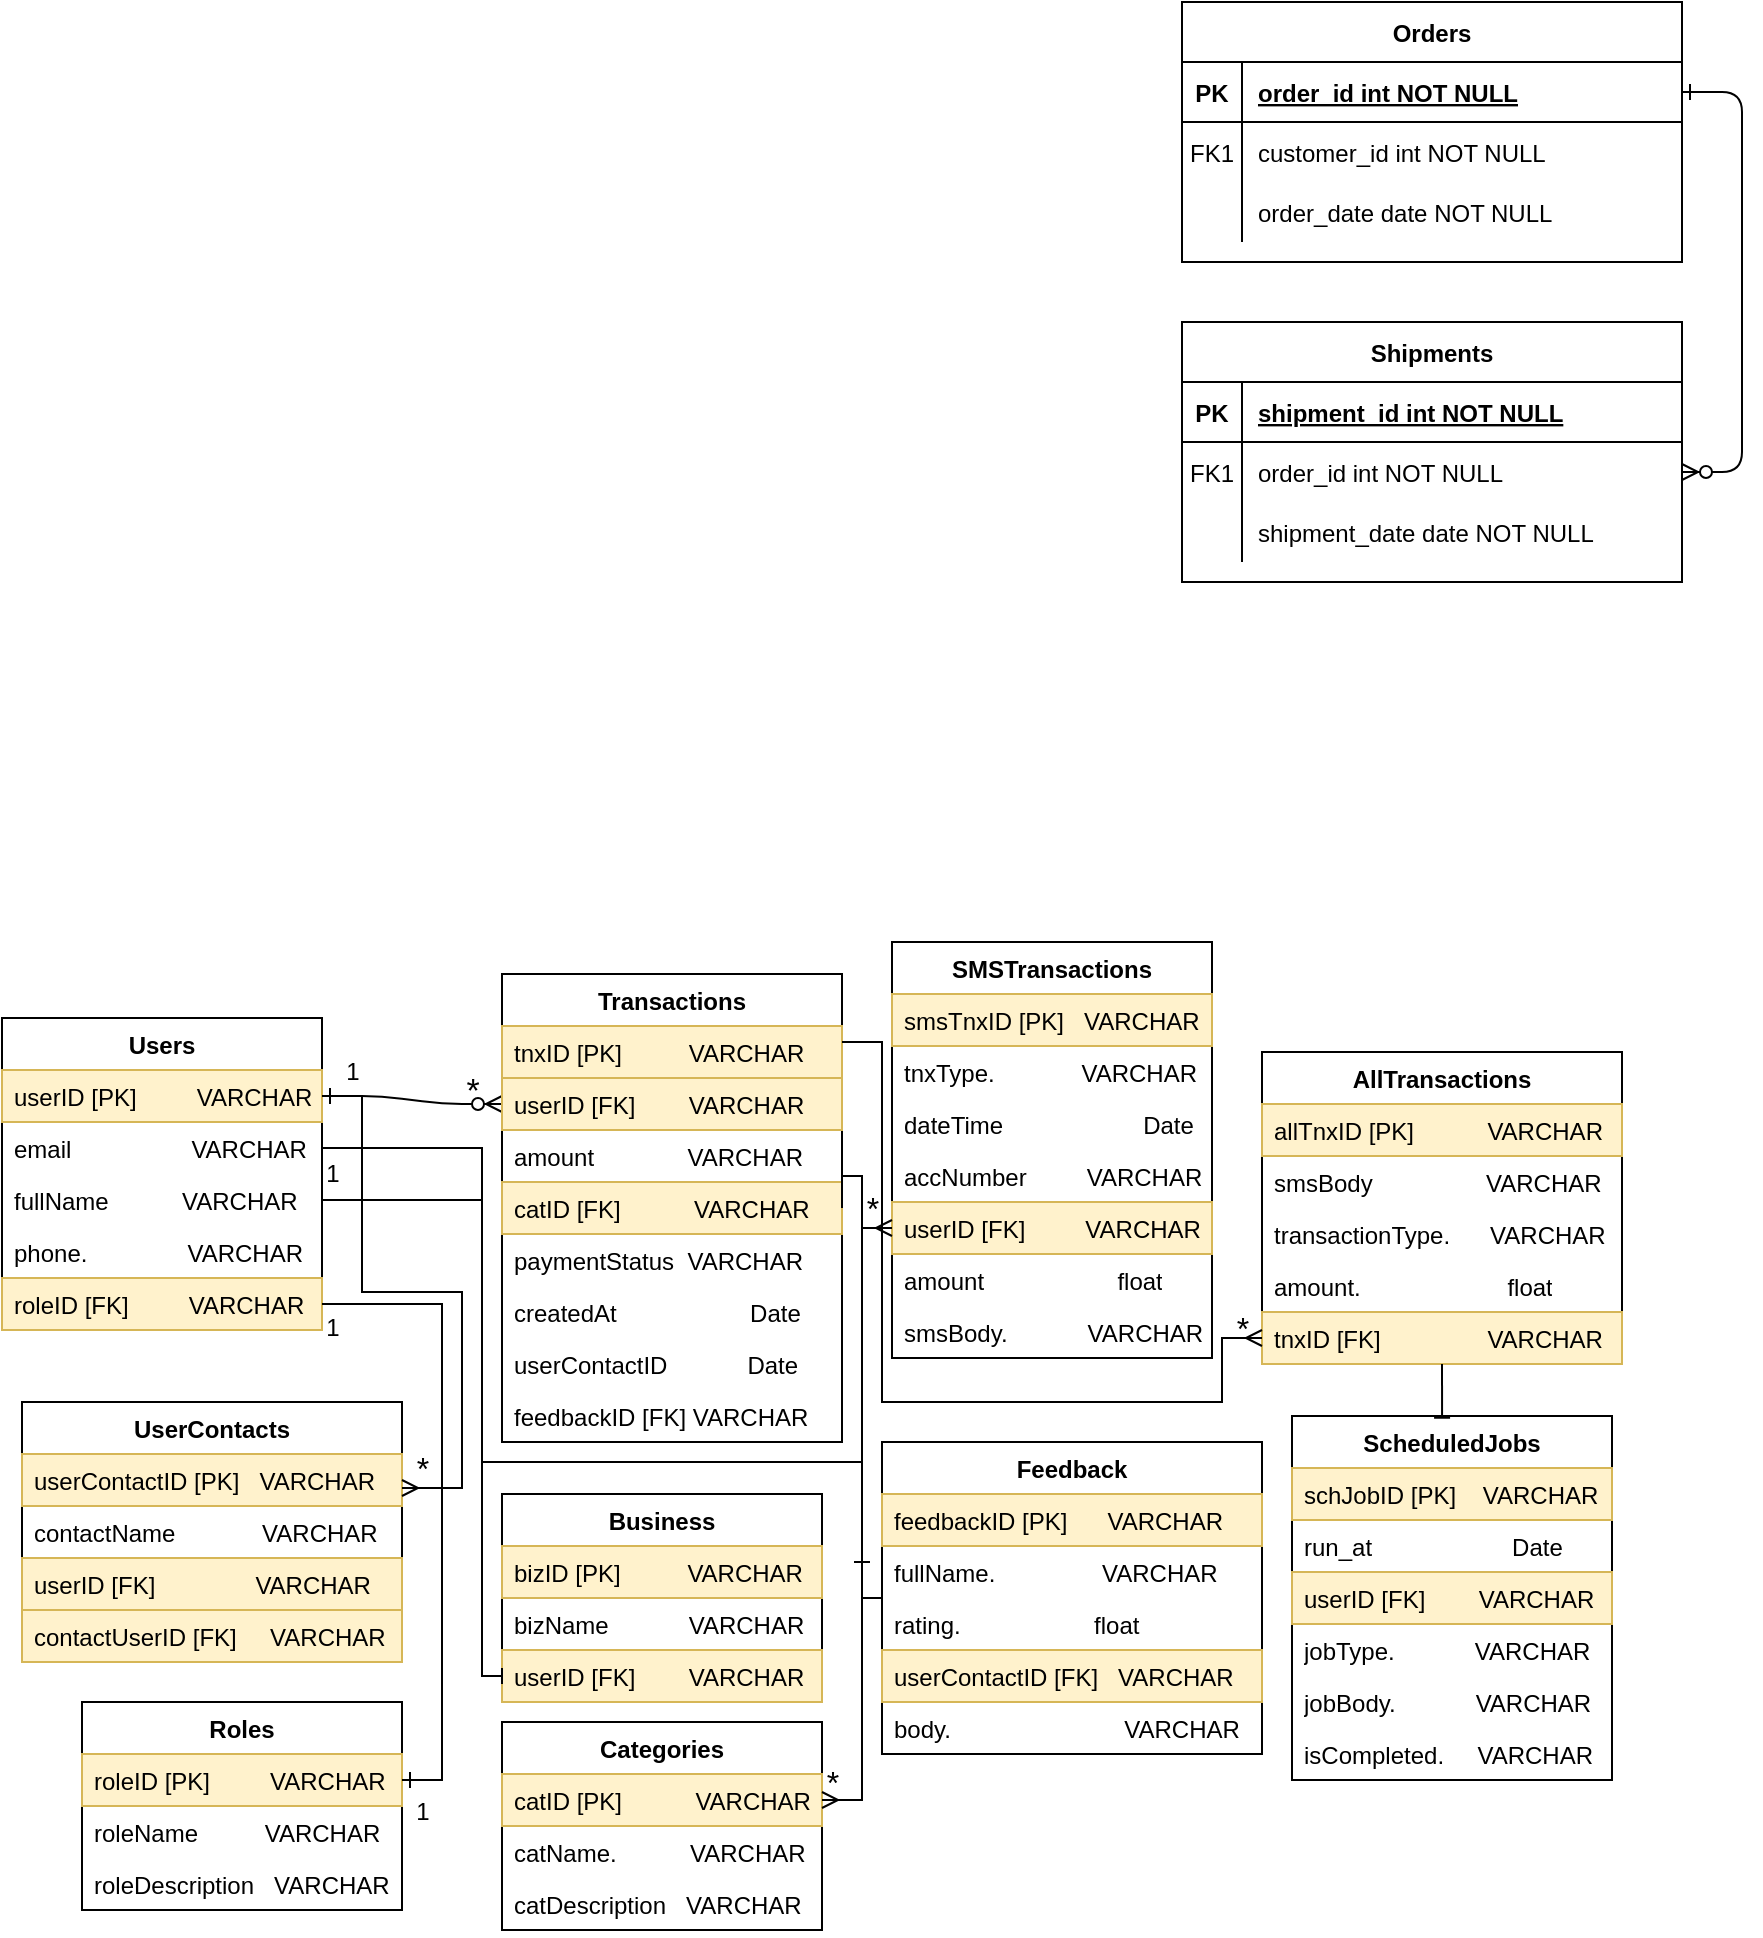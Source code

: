 <mxfile version="24.7.16">
  <diagram id="R2lEEEUBdFMjLlhIrx00" name="Page-1">
    <mxGraphModel dx="1700" dy="1689" grid="1" gridSize="10" guides="1" tooltips="1" connect="1" arrows="1" fold="1" page="1" pageScale="1" pageWidth="850" pageHeight="1100" math="0" shadow="0" extFonts="Permanent Marker^https://fonts.googleapis.com/css?family=Permanent+Marker">
      <root>
        <mxCell id="0" />
        <mxCell id="1" parent="0" />
        <mxCell id="C-vyLk0tnHw3VtMMgP7b-1" value="" style="edgeStyle=entityRelationEdgeStyle;endArrow=ERzeroToMany;startArrow=ERone;endFill=1;startFill=0;exitX=1;exitY=0.5;exitDx=0;exitDy=0;" parent="1" target="js5NAXo-V89AccjbYDYU-14" edge="1" source="js5NAXo-V89AccjbYDYU-62">
          <mxGeometry width="100" height="100" relative="1" as="geometry">
            <mxPoint x="20" y="190" as="sourcePoint" />
            <mxPoint x="105" y="245" as="targetPoint" />
            <Array as="points">
              <mxPoint x="105" y="205" />
              <mxPoint x="75" y="135" />
            </Array>
          </mxGeometry>
        </mxCell>
        <mxCell id="C-vyLk0tnHw3VtMMgP7b-12" value="" style="edgeStyle=entityRelationEdgeStyle;endArrow=ERzeroToMany;startArrow=ERone;endFill=1;startFill=0;" parent="1" source="C-vyLk0tnHw3VtMMgP7b-3" target="C-vyLk0tnHw3VtMMgP7b-17" edge="1">
          <mxGeometry width="100" height="100" relative="1" as="geometry">
            <mxPoint x="440" y="-280" as="sourcePoint" />
            <mxPoint x="500" y="-255" as="targetPoint" />
          </mxGeometry>
        </mxCell>
        <mxCell id="C-vyLk0tnHw3VtMMgP7b-2" value="Orders" style="shape=table;startSize=30;container=1;collapsible=1;childLayout=tableLayout;fixedRows=1;rowLines=0;fontStyle=1;align=center;resizeLast=1;" parent="1" vertex="1">
          <mxGeometry x="490" y="-340" width="250" height="130" as="geometry" />
        </mxCell>
        <mxCell id="C-vyLk0tnHw3VtMMgP7b-3" value="" style="shape=partialRectangle;collapsible=0;dropTarget=0;pointerEvents=0;fillColor=none;points=[[0,0.5],[1,0.5]];portConstraint=eastwest;top=0;left=0;right=0;bottom=1;" parent="C-vyLk0tnHw3VtMMgP7b-2" vertex="1">
          <mxGeometry y="30" width="250" height="30" as="geometry" />
        </mxCell>
        <mxCell id="C-vyLk0tnHw3VtMMgP7b-4" value="PK" style="shape=partialRectangle;overflow=hidden;connectable=0;fillColor=none;top=0;left=0;bottom=0;right=0;fontStyle=1;" parent="C-vyLk0tnHw3VtMMgP7b-3" vertex="1">
          <mxGeometry width="30" height="30" as="geometry">
            <mxRectangle width="30" height="30" as="alternateBounds" />
          </mxGeometry>
        </mxCell>
        <mxCell id="C-vyLk0tnHw3VtMMgP7b-5" value="order_id int NOT NULL " style="shape=partialRectangle;overflow=hidden;connectable=0;fillColor=none;top=0;left=0;bottom=0;right=0;align=left;spacingLeft=6;fontStyle=5;" parent="C-vyLk0tnHw3VtMMgP7b-3" vertex="1">
          <mxGeometry x="30" width="220" height="30" as="geometry">
            <mxRectangle width="220" height="30" as="alternateBounds" />
          </mxGeometry>
        </mxCell>
        <mxCell id="C-vyLk0tnHw3VtMMgP7b-6" value="" style="shape=partialRectangle;collapsible=0;dropTarget=0;pointerEvents=0;fillColor=none;points=[[0,0.5],[1,0.5]];portConstraint=eastwest;top=0;left=0;right=0;bottom=0;" parent="C-vyLk0tnHw3VtMMgP7b-2" vertex="1">
          <mxGeometry y="60" width="250" height="30" as="geometry" />
        </mxCell>
        <mxCell id="C-vyLk0tnHw3VtMMgP7b-7" value="FK1" style="shape=partialRectangle;overflow=hidden;connectable=0;fillColor=none;top=0;left=0;bottom=0;right=0;" parent="C-vyLk0tnHw3VtMMgP7b-6" vertex="1">
          <mxGeometry width="30" height="30" as="geometry">
            <mxRectangle width="30" height="30" as="alternateBounds" />
          </mxGeometry>
        </mxCell>
        <mxCell id="C-vyLk0tnHw3VtMMgP7b-8" value="customer_id int NOT NULL" style="shape=partialRectangle;overflow=hidden;connectable=0;fillColor=none;top=0;left=0;bottom=0;right=0;align=left;spacingLeft=6;" parent="C-vyLk0tnHw3VtMMgP7b-6" vertex="1">
          <mxGeometry x="30" width="220" height="30" as="geometry">
            <mxRectangle width="220" height="30" as="alternateBounds" />
          </mxGeometry>
        </mxCell>
        <mxCell id="C-vyLk0tnHw3VtMMgP7b-9" value="" style="shape=partialRectangle;collapsible=0;dropTarget=0;pointerEvents=0;fillColor=none;points=[[0,0.5],[1,0.5]];portConstraint=eastwest;top=0;left=0;right=0;bottom=0;" parent="C-vyLk0tnHw3VtMMgP7b-2" vertex="1">
          <mxGeometry y="90" width="250" height="30" as="geometry" />
        </mxCell>
        <mxCell id="C-vyLk0tnHw3VtMMgP7b-10" value="" style="shape=partialRectangle;overflow=hidden;connectable=0;fillColor=none;top=0;left=0;bottom=0;right=0;" parent="C-vyLk0tnHw3VtMMgP7b-9" vertex="1">
          <mxGeometry width="30" height="30" as="geometry">
            <mxRectangle width="30" height="30" as="alternateBounds" />
          </mxGeometry>
        </mxCell>
        <mxCell id="C-vyLk0tnHw3VtMMgP7b-11" value="order_date date NOT NULL" style="shape=partialRectangle;overflow=hidden;connectable=0;fillColor=none;top=0;left=0;bottom=0;right=0;align=left;spacingLeft=6;" parent="C-vyLk0tnHw3VtMMgP7b-9" vertex="1">
          <mxGeometry x="30" width="220" height="30" as="geometry">
            <mxRectangle width="220" height="30" as="alternateBounds" />
          </mxGeometry>
        </mxCell>
        <mxCell id="C-vyLk0tnHw3VtMMgP7b-13" value="Shipments" style="shape=table;startSize=30;container=1;collapsible=1;childLayout=tableLayout;fixedRows=1;rowLines=0;fontStyle=1;align=center;resizeLast=1;" parent="1" vertex="1">
          <mxGeometry x="490" y="-180" width="250" height="130" as="geometry" />
        </mxCell>
        <mxCell id="C-vyLk0tnHw3VtMMgP7b-14" value="" style="shape=partialRectangle;collapsible=0;dropTarget=0;pointerEvents=0;fillColor=none;points=[[0,0.5],[1,0.5]];portConstraint=eastwest;top=0;left=0;right=0;bottom=1;" parent="C-vyLk0tnHw3VtMMgP7b-13" vertex="1">
          <mxGeometry y="30" width="250" height="30" as="geometry" />
        </mxCell>
        <mxCell id="C-vyLk0tnHw3VtMMgP7b-15" value="PK" style="shape=partialRectangle;overflow=hidden;connectable=0;fillColor=none;top=0;left=0;bottom=0;right=0;fontStyle=1;" parent="C-vyLk0tnHw3VtMMgP7b-14" vertex="1">
          <mxGeometry width="30" height="30" as="geometry">
            <mxRectangle width="30" height="30" as="alternateBounds" />
          </mxGeometry>
        </mxCell>
        <mxCell id="C-vyLk0tnHw3VtMMgP7b-16" value="shipment_id int NOT NULL " style="shape=partialRectangle;overflow=hidden;connectable=0;fillColor=none;top=0;left=0;bottom=0;right=0;align=left;spacingLeft=6;fontStyle=5;" parent="C-vyLk0tnHw3VtMMgP7b-14" vertex="1">
          <mxGeometry x="30" width="220" height="30" as="geometry">
            <mxRectangle width="220" height="30" as="alternateBounds" />
          </mxGeometry>
        </mxCell>
        <mxCell id="C-vyLk0tnHw3VtMMgP7b-17" value="" style="shape=partialRectangle;collapsible=0;dropTarget=0;pointerEvents=0;fillColor=none;points=[[0,0.5],[1,0.5]];portConstraint=eastwest;top=0;left=0;right=0;bottom=0;" parent="C-vyLk0tnHw3VtMMgP7b-13" vertex="1">
          <mxGeometry y="60" width="250" height="30" as="geometry" />
        </mxCell>
        <mxCell id="C-vyLk0tnHw3VtMMgP7b-18" value="FK1" style="shape=partialRectangle;overflow=hidden;connectable=0;fillColor=none;top=0;left=0;bottom=0;right=0;" parent="C-vyLk0tnHw3VtMMgP7b-17" vertex="1">
          <mxGeometry width="30" height="30" as="geometry">
            <mxRectangle width="30" height="30" as="alternateBounds" />
          </mxGeometry>
        </mxCell>
        <mxCell id="C-vyLk0tnHw3VtMMgP7b-19" value="order_id int NOT NULL" style="shape=partialRectangle;overflow=hidden;connectable=0;fillColor=none;top=0;left=0;bottom=0;right=0;align=left;spacingLeft=6;" parent="C-vyLk0tnHw3VtMMgP7b-17" vertex="1">
          <mxGeometry x="30" width="220" height="30" as="geometry">
            <mxRectangle width="220" height="30" as="alternateBounds" />
          </mxGeometry>
        </mxCell>
        <mxCell id="C-vyLk0tnHw3VtMMgP7b-20" value="" style="shape=partialRectangle;collapsible=0;dropTarget=0;pointerEvents=0;fillColor=none;points=[[0,0.5],[1,0.5]];portConstraint=eastwest;top=0;left=0;right=0;bottom=0;" parent="C-vyLk0tnHw3VtMMgP7b-13" vertex="1">
          <mxGeometry y="90" width="250" height="30" as="geometry" />
        </mxCell>
        <mxCell id="C-vyLk0tnHw3VtMMgP7b-21" value="" style="shape=partialRectangle;overflow=hidden;connectable=0;fillColor=none;top=0;left=0;bottom=0;right=0;" parent="C-vyLk0tnHw3VtMMgP7b-20" vertex="1">
          <mxGeometry width="30" height="30" as="geometry">
            <mxRectangle width="30" height="30" as="alternateBounds" />
          </mxGeometry>
        </mxCell>
        <mxCell id="C-vyLk0tnHw3VtMMgP7b-22" value="shipment_date date NOT NULL" style="shape=partialRectangle;overflow=hidden;connectable=0;fillColor=none;top=0;left=0;bottom=0;right=0;align=left;spacingLeft=6;" parent="C-vyLk0tnHw3VtMMgP7b-20" vertex="1">
          <mxGeometry x="30" width="220" height="30" as="geometry">
            <mxRectangle width="220" height="30" as="alternateBounds" />
          </mxGeometry>
        </mxCell>
        <mxCell id="js5NAXo-V89AccjbYDYU-11" value="Transactions" style="swimlane;fontStyle=1;align=center;verticalAlign=top;childLayout=stackLayout;horizontal=1;startSize=26;horizontalStack=0;resizeParent=1;resizeParentMax=0;resizeLast=0;collapsible=1;marginBottom=0;whiteSpace=wrap;html=1;" parent="1" vertex="1">
          <mxGeometry x="150" y="146" width="170" height="234" as="geometry">
            <mxRectangle x="160" y="130" width="110" height="30" as="alternateBounds" />
          </mxGeometry>
        </mxCell>
        <mxCell id="js5NAXo-V89AccjbYDYU-12" value="tnxID [PK] &amp;nbsp; &amp;nbsp; &amp;nbsp; &amp;nbsp; &amp;nbsp;VARCHAR" style="text;strokeColor=#d6b656;fillColor=#fff2cc;align=left;verticalAlign=top;spacingLeft=4;spacingRight=4;overflow=hidden;rotatable=0;points=[[0,0.5],[1,0.5]];portConstraint=eastwest;whiteSpace=wrap;html=1;" parent="js5NAXo-V89AccjbYDYU-11" vertex="1">
          <mxGeometry y="26" width="170" height="26" as="geometry" />
        </mxCell>
        <mxCell id="js5NAXo-V89AccjbYDYU-14" value="userID [FK] &amp;nbsp; &amp;nbsp; &amp;nbsp; &amp;nbsp;VARCHAR" style="text;align=left;verticalAlign=top;spacingLeft=4;spacingRight=4;overflow=hidden;rotatable=0;points=[[0,0.5],[1,0.5]];portConstraint=eastwest;whiteSpace=wrap;html=1;fillColor=#fff2cc;strokeColor=#d6b656;" parent="js5NAXo-V89AccjbYDYU-11" vertex="1">
          <mxGeometry y="52" width="170" height="26" as="geometry" />
        </mxCell>
        <mxCell id="js5NAXo-V89AccjbYDYU-16" value="amount &amp;nbsp; &amp;nbsp; &amp;nbsp; &amp;nbsp; &amp;nbsp; &amp;nbsp; &amp;nbsp;VARCHAR" style="text;align=left;verticalAlign=top;spacingLeft=4;spacingRight=4;overflow=hidden;rotatable=0;points=[[0,0.5],[1,0.5]];portConstraint=eastwest;whiteSpace=wrap;html=1;" parent="js5NAXo-V89AccjbYDYU-11" vertex="1">
          <mxGeometry y="78" width="170" height="26" as="geometry" />
        </mxCell>
        <mxCell id="js5NAXo-V89AccjbYDYU-17" value="catID [FK] &amp;nbsp; &amp;nbsp; &amp;nbsp; &amp;nbsp; &amp;nbsp; VARCHAR" style="text;align=left;verticalAlign=top;spacingLeft=4;spacingRight=4;overflow=hidden;rotatable=0;points=[[0,0.5],[1,0.5]];portConstraint=eastwest;whiteSpace=wrap;html=1;fillColor=#fff2cc;strokeColor=#d6b656;" parent="js5NAXo-V89AccjbYDYU-11" vertex="1">
          <mxGeometry y="104" width="170" height="26" as="geometry" />
        </mxCell>
        <mxCell id="js5NAXo-V89AccjbYDYU-18" value="paymentStatus &amp;nbsp;VARCHAR" style="text;align=left;verticalAlign=top;spacingLeft=4;spacingRight=4;overflow=hidden;rotatable=0;points=[[0,0.5],[1,0.5]];portConstraint=eastwest;whiteSpace=wrap;html=1;" parent="js5NAXo-V89AccjbYDYU-11" vertex="1">
          <mxGeometry y="130" width="170" height="26" as="geometry" />
        </mxCell>
        <mxCell id="js5NAXo-V89AccjbYDYU-68" value="createdAt &amp;nbsp; &amp;nbsp; &amp;nbsp; &amp;nbsp; &amp;nbsp; &amp;nbsp; &amp;nbsp; &amp;nbsp; &amp;nbsp; &amp;nbsp;Date" style="text;align=left;verticalAlign=top;spacingLeft=4;spacingRight=4;overflow=hidden;rotatable=0;points=[[0,0.5],[1,0.5]];portConstraint=eastwest;whiteSpace=wrap;html=1;" parent="js5NAXo-V89AccjbYDYU-11" vertex="1">
          <mxGeometry y="156" width="170" height="26" as="geometry" />
        </mxCell>
        <mxCell id="js5NAXo-V89AccjbYDYU-69" value="userContactID &amp;nbsp; &amp;nbsp; &amp;nbsp; &amp;nbsp; &amp;nbsp; &amp;nbsp;Date" style="text;align=left;verticalAlign=top;spacingLeft=4;spacingRight=4;overflow=hidden;rotatable=0;points=[[0,0.5],[1,0.5]];portConstraint=eastwest;whiteSpace=wrap;html=1;" parent="js5NAXo-V89AccjbYDYU-11" vertex="1">
          <mxGeometry y="182" width="170" height="26" as="geometry" />
        </mxCell>
        <mxCell id="lqXU695LVpw398-IZ7cR-15" value="feedbackID [FK] VARCHAR" style="text;align=left;verticalAlign=top;spacingLeft=4;spacingRight=4;overflow=hidden;rotatable=0;points=[[0,0.5],[1,0.5]];portConstraint=eastwest;whiteSpace=wrap;html=1;" vertex="1" parent="js5NAXo-V89AccjbYDYU-11">
          <mxGeometry y="208" width="170" height="26" as="geometry" />
        </mxCell>
        <mxCell id="js5NAXo-V89AccjbYDYU-19" value="ScheduledJobs" style="swimlane;fontStyle=1;align=center;verticalAlign=top;childLayout=stackLayout;horizontal=1;startSize=26;horizontalStack=0;resizeParent=1;resizeParentMax=0;resizeLast=0;collapsible=1;marginBottom=0;whiteSpace=wrap;html=1;" parent="1" vertex="1">
          <mxGeometry x="545" y="367" width="160" height="182" as="geometry">
            <mxRectangle x="150" y="426" width="120" height="30" as="alternateBounds" />
          </mxGeometry>
        </mxCell>
        <mxCell id="js5NAXo-V89AccjbYDYU-20" value="schJobID [PK] &amp;nbsp; &amp;nbsp;VARCHAR" style="text;strokeColor=#d6b656;fillColor=#fff2cc;align=left;verticalAlign=top;spacingLeft=4;spacingRight=4;overflow=hidden;rotatable=0;points=[[0,0.5],[1,0.5]];portConstraint=eastwest;whiteSpace=wrap;html=1;" parent="js5NAXo-V89AccjbYDYU-19" vertex="1">
          <mxGeometry y="26" width="160" height="26" as="geometry" />
        </mxCell>
        <mxCell id="js5NAXo-V89AccjbYDYU-22" value="run_at &amp;nbsp; &amp;nbsp; &amp;nbsp; &amp;nbsp; &amp;nbsp; &amp;nbsp; &amp;nbsp; &amp;nbsp; &amp;nbsp; &amp;nbsp; Date" style="text;align=left;verticalAlign=top;spacingLeft=4;spacingRight=4;overflow=hidden;rotatable=0;points=[[0,0.5],[1,0.5]];portConstraint=eastwest;whiteSpace=wrap;html=1;" parent="js5NAXo-V89AccjbYDYU-19" vertex="1">
          <mxGeometry y="52" width="160" height="26" as="geometry" />
        </mxCell>
        <mxCell id="js5NAXo-V89AccjbYDYU-23" value="userID [FK] &amp;nbsp; &amp;nbsp; &amp;nbsp; &amp;nbsp;VARCHAR" style="text;align=left;verticalAlign=top;spacingLeft=4;spacingRight=4;overflow=hidden;rotatable=0;points=[[0,0.5],[1,0.5]];portConstraint=eastwest;whiteSpace=wrap;html=1;fillColor=#fff2cc;strokeColor=#d6b656;" parent="js5NAXo-V89AccjbYDYU-19" vertex="1">
          <mxGeometry y="78" width="160" height="26" as="geometry" />
        </mxCell>
        <mxCell id="js5NAXo-V89AccjbYDYU-24" value="jobType. &amp;nbsp; &amp;nbsp; &amp;nbsp; &amp;nbsp; &amp;nbsp; &amp;nbsp;VARCHAR" style="text;align=left;verticalAlign=top;spacingLeft=4;spacingRight=4;overflow=hidden;rotatable=0;points=[[0,0.5],[1,0.5]];portConstraint=eastwest;whiteSpace=wrap;html=1;" parent="js5NAXo-V89AccjbYDYU-19" vertex="1">
          <mxGeometry y="104" width="160" height="26" as="geometry" />
        </mxCell>
        <mxCell id="js5NAXo-V89AccjbYDYU-25" value="jobBody. &amp;nbsp; &amp;nbsp; &amp;nbsp; &amp;nbsp; &amp;nbsp; &amp;nbsp;VARCHAR" style="text;align=left;verticalAlign=top;spacingLeft=4;spacingRight=4;overflow=hidden;rotatable=0;points=[[0,0.5],[1,0.5]];portConstraint=eastwest;whiteSpace=wrap;html=1;" parent="js5NAXo-V89AccjbYDYU-19" vertex="1">
          <mxGeometry y="130" width="160" height="26" as="geometry" />
        </mxCell>
        <mxCell id="js5NAXo-V89AccjbYDYU-89" value="isCompleted. &amp;nbsp; &amp;nbsp; VARCHAR" style="text;align=left;verticalAlign=top;spacingLeft=4;spacingRight=4;overflow=hidden;rotatable=0;points=[[0,0.5],[1,0.5]];portConstraint=eastwest;whiteSpace=wrap;html=1;" parent="js5NAXo-V89AccjbYDYU-19" vertex="1">
          <mxGeometry y="156" width="160" height="26" as="geometry" />
        </mxCell>
        <mxCell id="lqXU695LVpw398-IZ7cR-27" style="edgeStyle=orthogonalEdgeStyle;rounded=0;orthogonalLoop=1;jettySize=auto;html=1;endArrow=baseDash;endFill=0;" edge="1" parent="1" source="js5NAXo-V89AccjbYDYU-26">
          <mxGeometry relative="1" as="geometry">
            <mxPoint x="330" y="440" as="targetPoint" />
            <Array as="points">
              <mxPoint x="330" y="458" />
            </Array>
          </mxGeometry>
        </mxCell>
        <mxCell id="js5NAXo-V89AccjbYDYU-26" value="Feedback" style="swimlane;fontStyle=1;align=center;verticalAlign=top;childLayout=stackLayout;horizontal=1;startSize=26;horizontalStack=0;resizeParent=1;resizeParentMax=0;resizeLast=0;collapsible=1;marginBottom=0;whiteSpace=wrap;html=1;" parent="1" vertex="1">
          <mxGeometry x="340" y="380" width="190" height="156" as="geometry" />
        </mxCell>
        <mxCell id="js5NAXo-V89AccjbYDYU-27" value="feedbackID [PK] &amp;nbsp; &amp;nbsp; &amp;nbsp;VARCHAR" style="text;strokeColor=#d6b656;fillColor=#fff2cc;align=left;verticalAlign=top;spacingLeft=4;spacingRight=4;overflow=hidden;rotatable=0;points=[[0,0.5],[1,0.5]];portConstraint=eastwest;whiteSpace=wrap;html=1;" parent="js5NAXo-V89AccjbYDYU-26" vertex="1">
          <mxGeometry y="26" width="190" height="26" as="geometry" />
        </mxCell>
        <mxCell id="js5NAXo-V89AccjbYDYU-30" value="fullName. &amp;nbsp; &amp;nbsp; &amp;nbsp; &amp;nbsp; &amp;nbsp; &amp;nbsp; &amp;nbsp; &amp;nbsp;VARCHAR" style="text;align=left;verticalAlign=top;spacingLeft=4;spacingRight=4;overflow=hidden;rotatable=0;points=[[0,0.5],[1,0.5]];portConstraint=eastwest;whiteSpace=wrap;html=1;" parent="js5NAXo-V89AccjbYDYU-26" vertex="1">
          <mxGeometry y="52" width="190" height="26" as="geometry" />
        </mxCell>
        <mxCell id="js5NAXo-V89AccjbYDYU-31" value="rating. &amp;nbsp; &amp;nbsp; &amp;nbsp; &amp;nbsp; &amp;nbsp; &amp;nbsp; &amp;nbsp; &amp;nbsp; &amp;nbsp; &amp;nbsp;float" style="text;align=left;verticalAlign=top;spacingLeft=4;spacingRight=4;overflow=hidden;rotatable=0;points=[[0,0.5],[1,0.5]];portConstraint=eastwest;whiteSpace=wrap;html=1;" parent="js5NAXo-V89AccjbYDYU-26" vertex="1">
          <mxGeometry y="78" width="190" height="26" as="geometry" />
        </mxCell>
        <mxCell id="js5NAXo-V89AccjbYDYU-32" value="&lt;span style=&quot;font-size: 12.0px;&quot;&gt;userContactID [FK] &amp;nbsp;&amp;nbsp;&lt;/span&gt;VARCHAR" style="text;align=left;verticalAlign=top;spacingLeft=4;spacingRight=4;overflow=hidden;rotatable=0;points=[[0,0.5],[1,0.5]];portConstraint=eastwest;whiteSpace=wrap;html=1;fillColor=#fff2cc;strokeColor=#d6b656;" parent="js5NAXo-V89AccjbYDYU-26" vertex="1">
          <mxGeometry y="104" width="190" height="26" as="geometry" />
        </mxCell>
        <mxCell id="lqXU695LVpw398-IZ7cR-2" value="body. &amp;nbsp; &amp;nbsp; &amp;nbsp; &amp;nbsp; &amp;nbsp; &amp;nbsp; &amp;nbsp; &amp;nbsp; &amp;nbsp; &amp;nbsp; &amp;nbsp; &amp;nbsp; &amp;nbsp;VARCHAR" style="text;align=left;verticalAlign=top;spacingLeft=4;spacingRight=4;overflow=hidden;rotatable=0;points=[[0,0.5],[1,0.5]];portConstraint=eastwest;whiteSpace=wrap;html=1;" vertex="1" parent="js5NAXo-V89AccjbYDYU-26">
          <mxGeometry y="130" width="190" height="26" as="geometry" />
        </mxCell>
        <mxCell id="js5NAXo-V89AccjbYDYU-33" value="UserContacts" style="swimlane;fontStyle=1;align=center;verticalAlign=top;childLayout=stackLayout;horizontal=1;startSize=26;horizontalStack=0;resizeParent=1;resizeParentMax=0;resizeLast=0;collapsible=1;marginBottom=0;whiteSpace=wrap;html=1;" parent="1" vertex="1">
          <mxGeometry x="-90" y="360" width="190" height="130" as="geometry" />
        </mxCell>
        <mxCell id="js5NAXo-V89AccjbYDYU-34" value="userContactID [PK] &amp;nbsp; VARCHAR" style="text;strokeColor=#d6b656;fillColor=#fff2cc;align=left;verticalAlign=top;spacingLeft=4;spacingRight=4;overflow=hidden;rotatable=0;points=[[0,0.5],[1,0.5]];portConstraint=eastwest;whiteSpace=wrap;html=1;" parent="js5NAXo-V89AccjbYDYU-33" vertex="1">
          <mxGeometry y="26" width="190" height="26" as="geometry" />
        </mxCell>
        <mxCell id="js5NAXo-V89AccjbYDYU-37" value="contactName &amp;nbsp; &amp;nbsp; &amp;nbsp; &amp;nbsp; &amp;nbsp; &amp;nbsp; VARCHAR" style="text;align=left;verticalAlign=top;spacingLeft=4;spacingRight=4;overflow=hidden;rotatable=0;points=[[0,0.5],[1,0.5]];portConstraint=eastwest;whiteSpace=wrap;html=1;" parent="js5NAXo-V89AccjbYDYU-33" vertex="1">
          <mxGeometry y="52" width="190" height="26" as="geometry" />
        </mxCell>
        <mxCell id="js5NAXo-V89AccjbYDYU-36" value="userID [FK] &amp;nbsp; &amp;nbsp; &amp;nbsp; &amp;nbsp; &amp;nbsp; &amp;nbsp; &amp;nbsp; VARCHAR" style="text;align=left;verticalAlign=top;spacingLeft=4;spacingRight=4;overflow=hidden;rotatable=0;points=[[0,0.5],[1,0.5]];portConstraint=eastwest;whiteSpace=wrap;html=1;fillColor=#fff2cc;strokeColor=#d6b656;" parent="js5NAXo-V89AccjbYDYU-33" vertex="1">
          <mxGeometry y="78" width="190" height="26" as="geometry" />
        </mxCell>
        <mxCell id="js5NAXo-V89AccjbYDYU-39" value="contactUserID [FK] &amp;nbsp; &amp;nbsp; VARCHAR" style="text;align=left;verticalAlign=top;spacingLeft=4;spacingRight=4;overflow=hidden;rotatable=0;points=[[0,0.5],[1,0.5]];portConstraint=eastwest;whiteSpace=wrap;html=1;fillColor=#fff2cc;strokeColor=#d6b656;" parent="js5NAXo-V89AccjbYDYU-33" vertex="1">
          <mxGeometry y="104" width="190" height="26" as="geometry" />
        </mxCell>
        <mxCell id="js5NAXo-V89AccjbYDYU-40" value="AllTransactions" style="swimlane;fontStyle=1;align=center;verticalAlign=top;childLayout=stackLayout;horizontal=1;startSize=26;horizontalStack=0;resizeParent=1;resizeParentMax=0;resizeLast=0;collapsible=1;marginBottom=0;whiteSpace=wrap;html=1;" parent="1" vertex="1">
          <mxGeometry x="530" y="185" width="180" height="156" as="geometry" />
        </mxCell>
        <mxCell id="js5NAXo-V89AccjbYDYU-41" value="allTnxID [PK] &amp;nbsp; &amp;nbsp; &amp;nbsp; &amp;nbsp; &amp;nbsp; VARCHAR" style="text;strokeColor=#d6b656;fillColor=#fff2cc;align=left;verticalAlign=top;spacingLeft=4;spacingRight=4;overflow=hidden;rotatable=0;points=[[0,0.5],[1,0.5]];portConstraint=eastwest;whiteSpace=wrap;html=1;" parent="js5NAXo-V89AccjbYDYU-40" vertex="1">
          <mxGeometry y="26" width="180" height="26" as="geometry" />
        </mxCell>
        <mxCell id="js5NAXo-V89AccjbYDYU-43" value="smsBody &amp;nbsp; &amp;nbsp; &amp;nbsp; &amp;nbsp; &amp;nbsp; &amp;nbsp; &amp;nbsp; &amp;nbsp; VARCHAR" style="text;align=left;verticalAlign=top;spacingLeft=4;spacingRight=4;overflow=hidden;rotatable=0;points=[[0,0.5],[1,0.5]];portConstraint=eastwest;whiteSpace=wrap;html=1;" parent="js5NAXo-V89AccjbYDYU-40" vertex="1">
          <mxGeometry y="52" width="180" height="26" as="geometry" />
        </mxCell>
        <mxCell id="js5NAXo-V89AccjbYDYU-44" value="transactionType. &amp;nbsp; &amp;nbsp; &amp;nbsp;VARCHAR" style="text;align=left;verticalAlign=top;spacingLeft=4;spacingRight=4;overflow=hidden;rotatable=0;points=[[0,0.5],[1,0.5]];portConstraint=eastwest;whiteSpace=wrap;html=1;" parent="js5NAXo-V89AccjbYDYU-40" vertex="1">
          <mxGeometry y="78" width="180" height="26" as="geometry" />
        </mxCell>
        <mxCell id="js5NAXo-V89AccjbYDYU-45" value="amount. &amp;nbsp; &amp;nbsp; &amp;nbsp; &amp;nbsp; &amp;nbsp; &amp;nbsp; &amp;nbsp; &amp;nbsp; &amp;nbsp; &amp;nbsp; &amp;nbsp;float" style="text;align=left;verticalAlign=top;spacingLeft=4;spacingRight=4;overflow=hidden;rotatable=0;points=[[0,0.5],[1,0.5]];portConstraint=eastwest;whiteSpace=wrap;html=1;" parent="js5NAXo-V89AccjbYDYU-40" vertex="1">
          <mxGeometry y="104" width="180" height="26" as="geometry" />
        </mxCell>
        <mxCell id="lqXU695LVpw398-IZ7cR-3" value="tnxID [FK] &amp;nbsp; &amp;nbsp; &amp;nbsp; &amp;nbsp; &amp;nbsp; &amp;nbsp; &amp;nbsp; &amp;nbsp;VARCHAR" style="text;align=left;verticalAlign=top;spacingLeft=4;spacingRight=4;overflow=hidden;rotatable=0;points=[[0,0.5],[1,0.5]];portConstraint=eastwest;whiteSpace=wrap;html=1;fillColor=#fff2cc;strokeColor=#d6b656;" vertex="1" parent="js5NAXo-V89AccjbYDYU-40">
          <mxGeometry y="130" width="180" height="26" as="geometry" />
        </mxCell>
        <mxCell id="js5NAXo-V89AccjbYDYU-47" value="SMSTransactions" style="swimlane;fontStyle=1;align=center;verticalAlign=top;childLayout=stackLayout;horizontal=1;startSize=26;horizontalStack=0;resizeParent=1;resizeParentMax=0;resizeLast=0;collapsible=1;marginBottom=0;whiteSpace=wrap;html=1;" parent="1" vertex="1">
          <mxGeometry x="345" y="130" width="160" height="208" as="geometry" />
        </mxCell>
        <mxCell id="js5NAXo-V89AccjbYDYU-48" value="smsTnxID [PK] &amp;nbsp; VARCHAR" style="text;strokeColor=#d6b656;fillColor=#fff2cc;align=left;verticalAlign=top;spacingLeft=4;spacingRight=4;overflow=hidden;rotatable=0;points=[[0,0.5],[1,0.5]];portConstraint=eastwest;whiteSpace=wrap;html=1;" parent="js5NAXo-V89AccjbYDYU-47" vertex="1">
          <mxGeometry y="26" width="160" height="26" as="geometry" />
        </mxCell>
        <mxCell id="js5NAXo-V89AccjbYDYU-50" value="tnxType. &amp;nbsp; &amp;nbsp; &amp;nbsp; &amp;nbsp; &amp;nbsp; &amp;nbsp; VARCHAR" style="text;align=left;verticalAlign=top;spacingLeft=4;spacingRight=4;overflow=hidden;rotatable=0;points=[[0,0.5],[1,0.5]];portConstraint=eastwest;whiteSpace=wrap;html=1;" parent="js5NAXo-V89AccjbYDYU-47" vertex="1">
          <mxGeometry y="52" width="160" height="26" as="geometry" />
        </mxCell>
        <mxCell id="js5NAXo-V89AccjbYDYU-51" value="dateTime &amp;nbsp; &amp;nbsp; &amp;nbsp; &amp;nbsp; &amp;nbsp; &amp;nbsp; &amp;nbsp; &amp;nbsp; &amp;nbsp; &amp;nbsp; Date" style="text;align=left;verticalAlign=top;spacingLeft=4;spacingRight=4;overflow=hidden;rotatable=0;points=[[0,0.5],[1,0.5]];portConstraint=eastwest;whiteSpace=wrap;html=1;" parent="js5NAXo-V89AccjbYDYU-47" vertex="1">
          <mxGeometry y="78" width="160" height="26" as="geometry" />
        </mxCell>
        <mxCell id="js5NAXo-V89AccjbYDYU-52" value="accNumber &amp;nbsp; &amp;nbsp; &amp;nbsp; &amp;nbsp; VARCHAR" style="text;align=left;verticalAlign=top;spacingLeft=4;spacingRight=4;overflow=hidden;rotatable=0;points=[[0,0.5],[1,0.5]];portConstraint=eastwest;whiteSpace=wrap;html=1;" parent="js5NAXo-V89AccjbYDYU-47" vertex="1">
          <mxGeometry y="104" width="160" height="26" as="geometry" />
        </mxCell>
        <mxCell id="js5NAXo-V89AccjbYDYU-53" value="userID [FK] &amp;nbsp; &amp;nbsp; &amp;nbsp; &amp;nbsp; VARCHAR" style="text;align=left;verticalAlign=top;spacingLeft=4;spacingRight=4;overflow=hidden;rotatable=0;points=[[0,0.5],[1,0.5]];portConstraint=eastwest;whiteSpace=wrap;html=1;fillColor=#fff2cc;strokeColor=#d6b656;" parent="js5NAXo-V89AccjbYDYU-47" vertex="1">
          <mxGeometry y="130" width="160" height="26" as="geometry" />
        </mxCell>
        <mxCell id="js5NAXo-V89AccjbYDYU-86" value="amount &amp;nbsp; &amp;nbsp; &amp;nbsp; &amp;nbsp; &amp;nbsp;&amp;nbsp;&lt;span style=&quot;white-space: pre;&quot;&gt;&#x9;&lt;/span&gt;&lt;span style=&quot;white-space: pre;&quot;&gt;&#x9;&lt;/span&gt;float" style="text;align=left;verticalAlign=top;spacingLeft=4;spacingRight=4;overflow=hidden;rotatable=0;points=[[0,0.5],[1,0.5]];portConstraint=eastwest;whiteSpace=wrap;html=1;" parent="js5NAXo-V89AccjbYDYU-47" vertex="1">
          <mxGeometry y="156" width="160" height="26" as="geometry" />
        </mxCell>
        <mxCell id="js5NAXo-V89AccjbYDYU-87" value="smsBody. &amp;nbsp; &amp;nbsp; &amp;nbsp; &amp;nbsp; &amp;nbsp; &amp;nbsp;VARCHAR" style="text;align=left;verticalAlign=top;spacingLeft=4;spacingRight=4;overflow=hidden;rotatable=0;points=[[0,0.5],[1,0.5]];portConstraint=eastwest;whiteSpace=wrap;html=1;" parent="js5NAXo-V89AccjbYDYU-47" vertex="1">
          <mxGeometry y="182" width="160" height="26" as="geometry" />
        </mxCell>
        <mxCell id="js5NAXo-V89AccjbYDYU-54" value="Business" style="swimlane;fontStyle=1;align=center;verticalAlign=top;childLayout=stackLayout;horizontal=1;startSize=26;horizontalStack=0;resizeParent=1;resizeParentMax=0;resizeLast=0;collapsible=1;marginBottom=0;whiteSpace=wrap;html=1;" parent="1" vertex="1">
          <mxGeometry x="150" y="406" width="160" height="104" as="geometry" />
        </mxCell>
        <mxCell id="js5NAXo-V89AccjbYDYU-55" value="bizID [PK] &amp;nbsp; &amp;nbsp; &amp;nbsp; &amp;nbsp; &amp;nbsp;VARCHAR" style="text;strokeColor=#d6b656;fillColor=#fff2cc;align=left;verticalAlign=top;spacingLeft=4;spacingRight=4;overflow=hidden;rotatable=0;points=[[0,0.5],[1,0.5]];portConstraint=eastwest;whiteSpace=wrap;html=1;" parent="js5NAXo-V89AccjbYDYU-54" vertex="1">
          <mxGeometry y="26" width="160" height="26" as="geometry" />
        </mxCell>
        <mxCell id="js5NAXo-V89AccjbYDYU-57" value="bizName &amp;nbsp; &amp;nbsp; &amp;nbsp; &amp;nbsp; &amp;nbsp; &amp;nbsp;VARCHAR" style="text;align=left;verticalAlign=top;spacingLeft=4;spacingRight=4;overflow=hidden;rotatable=0;points=[[0,0.5],[1,0.5]];portConstraint=eastwest;whiteSpace=wrap;html=1;" parent="js5NAXo-V89AccjbYDYU-54" vertex="1">
          <mxGeometry y="52" width="160" height="26" as="geometry" />
        </mxCell>
        <mxCell id="js5NAXo-V89AccjbYDYU-58" value="userID [FK] &amp;nbsp; &amp;nbsp; &amp;nbsp; &amp;nbsp;VARCHAR" style="text;align=left;verticalAlign=top;spacingLeft=4;spacingRight=4;overflow=hidden;rotatable=0;points=[[0,0.5],[1,0.5]];portConstraint=eastwest;whiteSpace=wrap;html=1;fillColor=#fff2cc;strokeColor=#d6b656;" parent="js5NAXo-V89AccjbYDYU-54" vertex="1">
          <mxGeometry y="78" width="160" height="26" as="geometry" />
        </mxCell>
        <mxCell id="js5NAXo-V89AccjbYDYU-61" value="Users" style="swimlane;fontStyle=1;align=center;verticalAlign=top;childLayout=stackLayout;horizontal=1;startSize=26;horizontalStack=0;resizeParent=1;resizeParentMax=0;resizeLast=0;collapsible=1;marginBottom=0;whiteSpace=wrap;html=1;" parent="1" vertex="1">
          <mxGeometry x="-100" y="168" width="160" height="156" as="geometry" />
        </mxCell>
        <mxCell id="js5NAXo-V89AccjbYDYU-62" value="userID [PK] &amp;nbsp; &amp;nbsp; &amp;nbsp; &amp;nbsp; VARCHAR" style="text;strokeColor=#d6b656;fillColor=#fff2cc;align=left;verticalAlign=top;spacingLeft=4;spacingRight=4;overflow=hidden;rotatable=0;points=[[0,0.5],[1,0.5]];portConstraint=eastwest;whiteSpace=wrap;html=1;" parent="js5NAXo-V89AccjbYDYU-61" vertex="1">
          <mxGeometry y="26" width="160" height="26" as="geometry" />
        </mxCell>
        <mxCell id="js5NAXo-V89AccjbYDYU-64" value="email &amp;nbsp; &amp;nbsp; &amp;nbsp; &amp;nbsp; &amp;nbsp; &amp;nbsp; &amp;nbsp; &amp;nbsp; &amp;nbsp;VARCHAR" style="text;align=left;verticalAlign=top;spacingLeft=4;spacingRight=4;overflow=hidden;rotatable=0;points=[[0,0.5],[1,0.5]];portConstraint=eastwest;whiteSpace=wrap;html=1;" parent="js5NAXo-V89AccjbYDYU-61" vertex="1">
          <mxGeometry y="52" width="160" height="26" as="geometry" />
        </mxCell>
        <mxCell id="js5NAXo-V89AccjbYDYU-65" value="fullName &amp;nbsp; &amp;nbsp; &amp;nbsp; &amp;nbsp; &amp;nbsp; VARCHAR" style="text;align=left;verticalAlign=top;spacingLeft=4;spacingRight=4;overflow=hidden;rotatable=0;points=[[0,0.5],[1,0.5]];portConstraint=eastwest;whiteSpace=wrap;html=1;" parent="js5NAXo-V89AccjbYDYU-61" vertex="1">
          <mxGeometry y="78" width="160" height="26" as="geometry" />
        </mxCell>
        <mxCell id="js5NAXo-V89AccjbYDYU-66" value="phone. &amp;nbsp; &amp;nbsp; &amp;nbsp; &amp;nbsp; &amp;nbsp; &amp;nbsp; &amp;nbsp; VARCHAR" style="text;align=left;verticalAlign=top;spacingLeft=4;spacingRight=4;overflow=hidden;rotatable=0;points=[[0,0.5],[1,0.5]];portConstraint=eastwest;whiteSpace=wrap;html=1;" parent="js5NAXo-V89AccjbYDYU-61" vertex="1">
          <mxGeometry y="104" width="160" height="26" as="geometry" />
        </mxCell>
        <mxCell id="js5NAXo-V89AccjbYDYU-67" value="roleID [FK] &amp;nbsp; &amp;nbsp; &amp;nbsp; &amp;nbsp; VARCHAR" style="text;align=left;verticalAlign=top;spacingLeft=4;spacingRight=4;overflow=hidden;rotatable=0;points=[[0,0.5],[1,0.5]];portConstraint=eastwest;whiteSpace=wrap;html=1;fillColor=#fff2cc;strokeColor=#d6b656;" parent="js5NAXo-V89AccjbYDYU-61" vertex="1">
          <mxGeometry y="130" width="160" height="26" as="geometry" />
        </mxCell>
        <mxCell id="js5NAXo-V89AccjbYDYU-70" value="Categories" style="swimlane;fontStyle=1;align=center;verticalAlign=top;childLayout=stackLayout;horizontal=1;startSize=26;horizontalStack=0;resizeParent=1;resizeParentMax=0;resizeLast=0;collapsible=1;marginBottom=0;whiteSpace=wrap;html=1;" parent="1" vertex="1">
          <mxGeometry x="150" y="520" width="160" height="104" as="geometry">
            <mxRectangle x="330" y="570" width="100" height="30" as="alternateBounds" />
          </mxGeometry>
        </mxCell>
        <mxCell id="js5NAXo-V89AccjbYDYU-71" value="catID [PK] &amp;nbsp; &amp;nbsp; &amp;nbsp; &amp;nbsp; &amp;nbsp; VARCHAR" style="text;strokeColor=#d6b656;fillColor=#fff2cc;align=left;verticalAlign=top;spacingLeft=4;spacingRight=4;overflow=hidden;rotatable=0;points=[[0,0.5],[1,0.5]];portConstraint=eastwest;whiteSpace=wrap;html=1;" parent="js5NAXo-V89AccjbYDYU-70" vertex="1">
          <mxGeometry y="26" width="160" height="26" as="geometry" />
        </mxCell>
        <mxCell id="js5NAXo-V89AccjbYDYU-74" value="catName. &amp;nbsp; &amp;nbsp; &amp;nbsp; &amp;nbsp; &amp;nbsp; VARCHAR" style="text;align=left;verticalAlign=top;spacingLeft=4;spacingRight=4;overflow=hidden;rotatable=0;points=[[0,0.5],[1,0.5]];portConstraint=eastwest;whiteSpace=wrap;html=1;" parent="js5NAXo-V89AccjbYDYU-70" vertex="1">
          <mxGeometry y="52" width="160" height="26" as="geometry" />
        </mxCell>
        <mxCell id="js5NAXo-V89AccjbYDYU-75" value="catDescription &amp;nbsp; VARCHAR" style="text;align=left;verticalAlign=top;spacingLeft=4;spacingRight=4;overflow=hidden;rotatable=0;points=[[0,0.5],[1,0.5]];portConstraint=eastwest;whiteSpace=wrap;html=1;" parent="js5NAXo-V89AccjbYDYU-70" vertex="1">
          <mxGeometry y="78" width="160" height="26" as="geometry" />
        </mxCell>
        <mxCell id="js5NAXo-V89AccjbYDYU-81" value="Roles" style="swimlane;fontStyle=1;align=center;verticalAlign=top;childLayout=stackLayout;horizontal=1;startSize=26;horizontalStack=0;resizeParent=1;resizeParentMax=0;resizeLast=0;collapsible=1;marginBottom=0;whiteSpace=wrap;html=1;" parent="1" vertex="1">
          <mxGeometry x="-60" y="510" width="160" height="104" as="geometry" />
        </mxCell>
        <mxCell id="js5NAXo-V89AccjbYDYU-82" value="roleID [PK] &amp;nbsp; &amp;nbsp; &amp;nbsp; &amp;nbsp; VARCHAR" style="text;strokeColor=#d6b656;fillColor=#fff2cc;align=left;verticalAlign=top;spacingLeft=4;spacingRight=4;overflow=hidden;rotatable=0;points=[[0,0.5],[1,0.5]];portConstraint=eastwest;whiteSpace=wrap;html=1;" parent="js5NAXo-V89AccjbYDYU-81" vertex="1">
          <mxGeometry y="26" width="160" height="26" as="geometry" />
        </mxCell>
        <mxCell id="js5NAXo-V89AccjbYDYU-84" value="roleName &amp;nbsp; &amp;nbsp; &amp;nbsp; &amp;nbsp; &amp;nbsp;VARCHAR" style="text;align=left;verticalAlign=top;spacingLeft=4;spacingRight=4;overflow=hidden;rotatable=0;points=[[0,0.5],[1,0.5]];portConstraint=eastwest;whiteSpace=wrap;html=1;" parent="js5NAXo-V89AccjbYDYU-81" vertex="1">
          <mxGeometry y="52" width="160" height="26" as="geometry" />
        </mxCell>
        <mxCell id="js5NAXo-V89AccjbYDYU-85" value="roleDescription &amp;nbsp; VARCHAR" style="text;align=left;verticalAlign=top;spacingLeft=4;spacingRight=4;overflow=hidden;rotatable=0;points=[[0,0.5],[1,0.5]];portConstraint=eastwest;whiteSpace=wrap;html=1;" parent="js5NAXo-V89AccjbYDYU-81" vertex="1">
          <mxGeometry y="78" width="160" height="26" as="geometry" />
        </mxCell>
        <mxCell id="lqXU695LVpw398-IZ7cR-4" value="1" style="text;html=1;align=center;verticalAlign=middle;resizable=0;points=[];autosize=1;strokeColor=none;fillColor=none;" vertex="1" parent="1">
          <mxGeometry x="60" y="180" width="30" height="30" as="geometry" />
        </mxCell>
        <mxCell id="lqXU695LVpw398-IZ7cR-5" value="&lt;font style=&quot;font-size: 17px;&quot;&gt;*&lt;/font&gt;" style="text;html=1;align=center;verticalAlign=middle;resizable=0;points=[];autosize=1;strokeColor=none;fillColor=none;" vertex="1" parent="1">
          <mxGeometry x="120" y="190" width="30" height="30" as="geometry" />
        </mxCell>
        <mxCell id="lqXU695LVpw398-IZ7cR-9" style="edgeStyle=orthogonalEdgeStyle;rounded=0;orthogonalLoop=1;jettySize=auto;html=1;exitX=1;exitY=0.5;exitDx=0;exitDy=0;entryX=1;entryY=0.5;entryDx=0;entryDy=0;endArrow=ERone;endFill=0;" edge="1" parent="1" source="js5NAXo-V89AccjbYDYU-67" target="js5NAXo-V89AccjbYDYU-82">
          <mxGeometry relative="1" as="geometry" />
        </mxCell>
        <mxCell id="lqXU695LVpw398-IZ7cR-11" style="edgeStyle=orthogonalEdgeStyle;rounded=0;orthogonalLoop=1;jettySize=auto;html=1;endArrow=ERmany;endFill=0;" edge="1" parent="1" source="js5NAXo-V89AccjbYDYU-62" target="js5NAXo-V89AccjbYDYU-34">
          <mxGeometry relative="1" as="geometry">
            <Array as="points">
              <mxPoint x="80" y="207" />
              <mxPoint x="80" y="305" />
              <mxPoint x="130" y="305" />
              <mxPoint x="130" y="403" />
            </Array>
          </mxGeometry>
        </mxCell>
        <mxCell id="lqXU695LVpw398-IZ7cR-14" style="edgeStyle=orthogonalEdgeStyle;rounded=0;orthogonalLoop=1;jettySize=auto;html=1;exitX=1;exitY=0.5;exitDx=0;exitDy=0;endArrow=ERmany;endFill=0;entryX=1;entryY=0.5;entryDx=0;entryDy=0;" edge="1" parent="1" source="js5NAXo-V89AccjbYDYU-17" target="js5NAXo-V89AccjbYDYU-71">
          <mxGeometry relative="1" as="geometry">
            <mxPoint x="320" y="559" as="targetPoint" />
            <Array as="points">
              <mxPoint x="320" y="247" />
              <mxPoint x="330" y="247" />
              <mxPoint x="330" y="559" />
            </Array>
          </mxGeometry>
        </mxCell>
        <mxCell id="lqXU695LVpw398-IZ7cR-17" style="edgeStyle=orthogonalEdgeStyle;rounded=0;orthogonalLoop=1;jettySize=auto;html=1;endArrow=baseDash;endFill=0;entryX=0;entryY=0.5;entryDx=0;entryDy=0;" edge="1" parent="1" source="js5NAXo-V89AccjbYDYU-65" target="js5NAXo-V89AccjbYDYU-58">
          <mxGeometry relative="1" as="geometry">
            <Array as="points">
              <mxPoint x="140" y="259" />
              <mxPoint x="140" y="497" />
            </Array>
          </mxGeometry>
        </mxCell>
        <mxCell id="lqXU695LVpw398-IZ7cR-18" style="edgeStyle=orthogonalEdgeStyle;rounded=0;orthogonalLoop=1;jettySize=auto;html=1;entryX=0;entryY=0.5;entryDx=0;entryDy=0;endArrow=ERmany;endFill=0;" edge="1" parent="1" source="js5NAXo-V89AccjbYDYU-12" target="lqXU695LVpw398-IZ7cR-3">
          <mxGeometry relative="1" as="geometry">
            <Array as="points">
              <mxPoint x="340" y="180" />
              <mxPoint x="340" y="360" />
              <mxPoint x="510" y="360" />
              <mxPoint x="510" y="328" />
            </Array>
          </mxGeometry>
        </mxCell>
        <mxCell id="lqXU695LVpw398-IZ7cR-19" style="edgeStyle=orthogonalEdgeStyle;rounded=0;orthogonalLoop=1;jettySize=auto;html=1;endArrow=ERmany;endFill=0;" edge="1" parent="1" source="js5NAXo-V89AccjbYDYU-64" target="js5NAXo-V89AccjbYDYU-53">
          <mxGeometry relative="1" as="geometry">
            <Array as="points">
              <mxPoint x="140" y="233" />
              <mxPoint x="140" y="390" />
              <mxPoint x="330" y="390" />
              <mxPoint x="330" y="273" />
            </Array>
          </mxGeometry>
        </mxCell>
        <mxCell id="lqXU695LVpw398-IZ7cR-20" value="&lt;font style=&quot;font-size: 16px;&quot;&gt;*&lt;/font&gt;" style="text;html=1;align=center;verticalAlign=middle;resizable=0;points=[];autosize=1;strokeColor=none;fillColor=none;" vertex="1" parent="1">
          <mxGeometry x="95" y="378" width="30" height="30" as="geometry" />
        </mxCell>
        <mxCell id="lqXU695LVpw398-IZ7cR-21" value="1" style="text;html=1;align=center;verticalAlign=middle;resizable=0;points=[];autosize=1;strokeColor=none;fillColor=none;" vertex="1" parent="1">
          <mxGeometry x="95" y="550" width="30" height="30" as="geometry" />
        </mxCell>
        <mxCell id="lqXU695LVpw398-IZ7cR-23" value="1" style="text;html=1;align=center;verticalAlign=middle;resizable=0;points=[];autosize=1;strokeColor=none;fillColor=none;" vertex="1" parent="1">
          <mxGeometry x="50" y="231" width="30" height="30" as="geometry" />
        </mxCell>
        <mxCell id="lqXU695LVpw398-IZ7cR-24" value="1" style="text;html=1;align=center;verticalAlign=middle;resizable=0;points=[];autosize=1;strokeColor=none;fillColor=none;" vertex="1" parent="1">
          <mxGeometry x="50" y="308" width="30" height="30" as="geometry" />
        </mxCell>
        <mxCell id="lqXU695LVpw398-IZ7cR-25" value="&lt;font style=&quot;font-size: 16px;&quot;&gt;*&lt;/font&gt;" style="text;html=1;align=center;verticalAlign=middle;resizable=0;points=[];autosize=1;strokeColor=none;fillColor=none;" vertex="1" parent="1">
          <mxGeometry x="505" y="308" width="30" height="30" as="geometry" />
        </mxCell>
        <mxCell id="lqXU695LVpw398-IZ7cR-26" style="edgeStyle=orthogonalEdgeStyle;rounded=0;orthogonalLoop=1;jettySize=auto;html=1;exitX=0.5;exitY=1;exitDx=0;exitDy=0;entryX=0.469;entryY=0.005;entryDx=0;entryDy=0;entryPerimeter=0;endArrow=baseDash;endFill=0;" edge="1" parent="1" source="js5NAXo-V89AccjbYDYU-40" target="js5NAXo-V89AccjbYDYU-19">
          <mxGeometry relative="1" as="geometry" />
        </mxCell>
        <mxCell id="lqXU695LVpw398-IZ7cR-28" value="&lt;font style=&quot;font-size: 16px;&quot;&gt;*&lt;/font&gt;" style="text;html=1;align=center;verticalAlign=middle;resizable=0;points=[];autosize=1;strokeColor=none;fillColor=none;" vertex="1" parent="1">
          <mxGeometry x="320" y="248" width="30" height="30" as="geometry" />
        </mxCell>
        <mxCell id="lqXU695LVpw398-IZ7cR-31" value="&lt;font style=&quot;font-size: 16px;&quot;&gt;*&lt;/font&gt;" style="text;html=1;align=center;verticalAlign=middle;resizable=0;points=[];autosize=1;strokeColor=none;fillColor=none;" vertex="1" parent="1">
          <mxGeometry x="300" y="535" width="30" height="30" as="geometry" />
        </mxCell>
      </root>
    </mxGraphModel>
  </diagram>
</mxfile>
